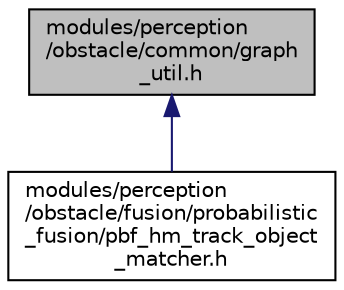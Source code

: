 digraph "modules/perception/obstacle/common/graph_util.h"
{
  edge [fontname="Helvetica",fontsize="10",labelfontname="Helvetica",labelfontsize="10"];
  node [fontname="Helvetica",fontsize="10",shape=record];
  Node1 [label="modules/perception\l/obstacle/common/graph\l_util.h",height=0.2,width=0.4,color="black", fillcolor="grey75", style="filled" fontcolor="black"];
  Node1 -> Node2 [dir="back",color="midnightblue",fontsize="10",style="solid",fontname="Helvetica"];
  Node2 [label="modules/perception\l/obstacle/fusion/probabilistic\l_fusion/pbf_hm_track_object\l_matcher.h",height=0.2,width=0.4,color="black", fillcolor="white", style="filled",URL="$pbf__hm__track__object__matcher_8h.html"];
}
